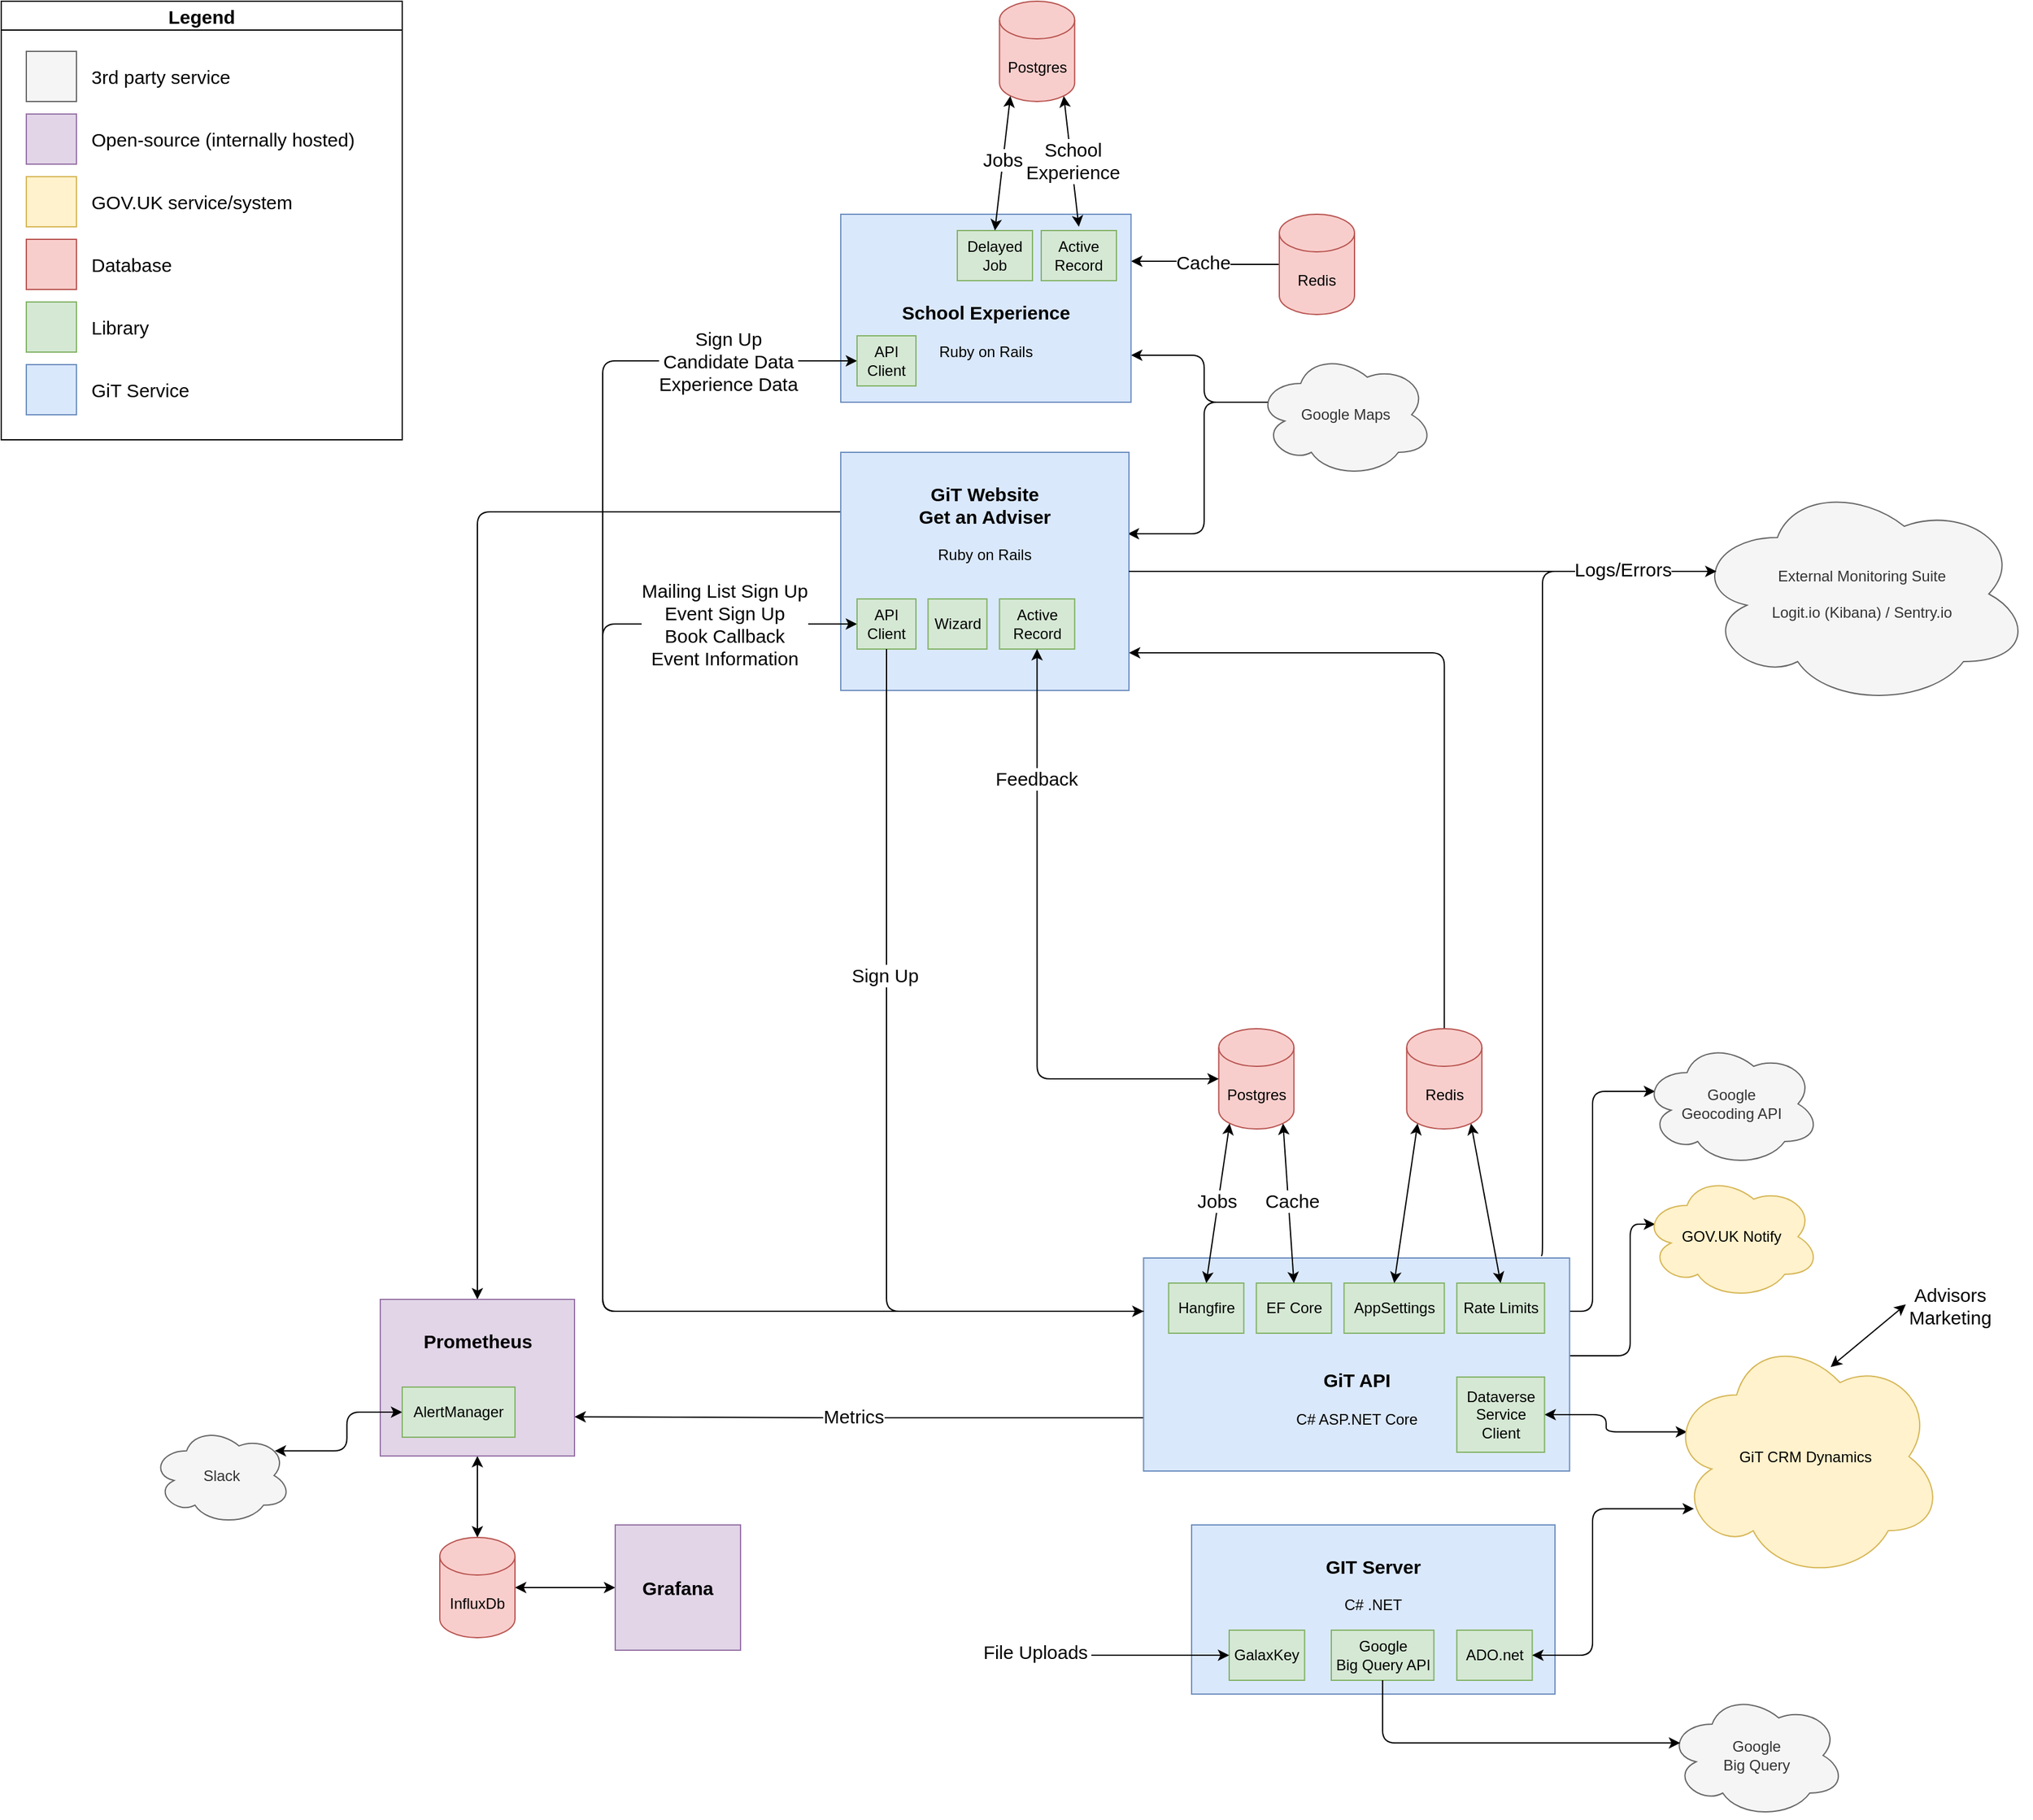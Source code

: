 <mxfile version="23.0.2" type="device">
  <diagram id="Vphf9H5Bd-LTepOV9KM0" name="Page-1">
    <mxGraphModel dx="2110" dy="1011" grid="1" gridSize="10" guides="1" tooltips="1" connect="1" arrows="1" fold="1" page="1" pageScale="1" pageWidth="3300" pageHeight="4681" math="0" shadow="0">
      <root>
        <mxCell id="0" />
        <mxCell id="1" parent="0" />
        <mxCell id="azlYYLiaOAXbLuff8arX-147" value="Legend" style="swimlane;fontSize=15;fillColor=default;swimlaneFillColor=default;" parent="1" vertex="1">
          <mxGeometry x="290" y="130" width="320" height="350" as="geometry">
            <mxRectangle x="180" y="280" width="90" height="23" as="alternateBounds" />
          </mxGeometry>
        </mxCell>
        <mxCell id="azlYYLiaOAXbLuff8arX-136" value="" style="whiteSpace=wrap;html=1;verticalAlign=top;fillColor=#f5f5f5;strokeColor=#666666;aspect=fixed;fontColor=#333333;" parent="azlYYLiaOAXbLuff8arX-147" vertex="1">
          <mxGeometry x="20" y="40" width="40" height="40" as="geometry" />
        </mxCell>
        <mxCell id="azlYYLiaOAXbLuff8arX-137" value="3rd party service" style="text;html=1;align=left;verticalAlign=middle;resizable=0;points=[];autosize=1;strokeColor=none;fillColor=none;fontSize=15;" parent="azlYYLiaOAXbLuff8arX-147" vertex="1">
          <mxGeometry x="70" y="50" width="130" height="20" as="geometry" />
        </mxCell>
        <mxCell id="azlYYLiaOAXbLuff8arX-135" value="Open-source (internally hosted)" style="text;html=1;align=left;verticalAlign=middle;resizable=0;points=[];autosize=1;strokeColor=none;fillColor=none;fontSize=15;" parent="azlYYLiaOAXbLuff8arX-147" vertex="1">
          <mxGeometry x="70.0" y="100" width="230" height="20" as="geometry" />
        </mxCell>
        <mxCell id="azlYYLiaOAXbLuff8arX-134" value="" style="whiteSpace=wrap;html=1;verticalAlign=top;fillColor=#e1d5e7;strokeColor=#9673a6;aspect=fixed;" parent="azlYYLiaOAXbLuff8arX-147" vertex="1">
          <mxGeometry x="20" y="90" width="40" height="40" as="geometry" />
        </mxCell>
        <mxCell id="azlYYLiaOAXbLuff8arX-138" value="" style="whiteSpace=wrap;html=1;verticalAlign=top;fillColor=#fff2cc;strokeColor=#d6b656;aspect=fixed;" parent="azlYYLiaOAXbLuff8arX-147" vertex="1">
          <mxGeometry x="20" y="140" width="40" height="40" as="geometry" />
        </mxCell>
        <mxCell id="azlYYLiaOAXbLuff8arX-139" value="GOV.UK service/system" style="text;html=1;align=left;verticalAlign=middle;resizable=0;points=[];autosize=1;strokeColor=none;fillColor=none;fontSize=15;" parent="azlYYLiaOAXbLuff8arX-147" vertex="1">
          <mxGeometry x="70" y="150" width="180" height="20" as="geometry" />
        </mxCell>
        <mxCell id="azlYYLiaOAXbLuff8arX-141" value="Database" style="text;html=1;align=left;verticalAlign=middle;resizable=0;points=[];autosize=1;strokeColor=none;fillColor=none;fontSize=15;" parent="azlYYLiaOAXbLuff8arX-147" vertex="1">
          <mxGeometry x="70" y="200" width="80" height="20" as="geometry" />
        </mxCell>
        <mxCell id="azlYYLiaOAXbLuff8arX-140" value="" style="whiteSpace=wrap;html=1;verticalAlign=top;fillColor=#f8cecc;strokeColor=#b85450;aspect=fixed;" parent="azlYYLiaOAXbLuff8arX-147" vertex="1">
          <mxGeometry x="20" y="190" width="40" height="40" as="geometry" />
        </mxCell>
        <mxCell id="azlYYLiaOAXbLuff8arX-142" value="" style="whiteSpace=wrap;html=1;verticalAlign=top;fillColor=#d5e8d4;strokeColor=#82b366;aspect=fixed;" parent="azlYYLiaOAXbLuff8arX-147" vertex="1">
          <mxGeometry x="20" y="240" width="40" height="40" as="geometry" />
        </mxCell>
        <mxCell id="azlYYLiaOAXbLuff8arX-143" value="Library" style="text;html=1;align=left;verticalAlign=middle;resizable=0;points=[];autosize=1;strokeColor=none;fillColor=none;fontSize=15;" parent="azlYYLiaOAXbLuff8arX-147" vertex="1">
          <mxGeometry x="70" y="250" width="60" height="20" as="geometry" />
        </mxCell>
        <mxCell id="azlYYLiaOAXbLuff8arX-145" value="GiT Service" style="text;html=1;align=left;verticalAlign=middle;resizable=0;points=[];autosize=1;strokeColor=none;fillColor=none;fontSize=15;" parent="azlYYLiaOAXbLuff8arX-147" vertex="1">
          <mxGeometry x="70" y="300" width="90" height="20" as="geometry" />
        </mxCell>
        <mxCell id="azlYYLiaOAXbLuff8arX-144" value="" style="whiteSpace=wrap;html=1;verticalAlign=top;fillColor=#dae8fc;strokeColor=#6c8ebf;aspect=fixed;" parent="azlYYLiaOAXbLuff8arX-147" vertex="1">
          <mxGeometry x="20" y="290" width="40" height="40" as="geometry" />
        </mxCell>
        <mxCell id="azlYYLiaOAXbLuff8arX-65" style="edgeStyle=orthogonalEdgeStyle;orthogonalLoop=1;jettySize=auto;html=1;exitX=1;exitY=0.25;exitDx=0;exitDy=0;entryX=0.07;entryY=0.4;entryDx=0;entryDy=0;entryPerimeter=0;fontSize=15;startArrow=none;startFill=0;endArrow=classic;endFill=1;" parent="1" source="azlYYLiaOAXbLuff8arX-1" target="azlYYLiaOAXbLuff8arX-29" edge="1">
          <mxGeometry relative="1" as="geometry">
            <Array as="points">
              <mxPoint x="1560" y="1176" />
              <mxPoint x="1560" y="1000" />
            </Array>
          </mxGeometry>
        </mxCell>
        <mxCell id="azlYYLiaOAXbLuff8arX-67" style="edgeStyle=orthogonalEdgeStyle;orthogonalLoop=1;jettySize=auto;html=1;entryX=0.07;entryY=0.4;entryDx=0;entryDy=0;entryPerimeter=0;fontSize=15;startArrow=none;startFill=0;endArrow=classic;endFill=1;exitX=0.998;exitY=0.459;exitDx=0;exitDy=0;exitPerimeter=0;" parent="1" source="azlYYLiaOAXbLuff8arX-1" target="azlYYLiaOAXbLuff8arX-5" edge="1">
          <mxGeometry relative="1" as="geometry">
            <Array as="points">
              <mxPoint x="1541" y="1303" />
              <mxPoint x="1270" y="1303" />
              <mxPoint x="1270" y="1211" />
              <mxPoint x="1590" y="1211" />
              <mxPoint x="1590" y="1106" />
            </Array>
          </mxGeometry>
        </mxCell>
        <mxCell id="azlYYLiaOAXbLuff8arX-119" style="edgeStyle=orthogonalEdgeStyle;orthogonalLoop=1;jettySize=auto;html=1;exitX=0;exitY=0.75;exitDx=0;exitDy=0;entryX=1;entryY=0.75;entryDx=0;entryDy=0;fontSize=15;startArrow=none;startFill=0;endArrow=classic;endFill=1;" parent="1" source="azlYYLiaOAXbLuff8arX-1" target="azlYYLiaOAXbLuff8arX-17" edge="1">
          <mxGeometry relative="1" as="geometry" />
        </mxCell>
        <mxCell id="azlYYLiaOAXbLuff8arX-120" value="Metrics" style="edgeLabel;html=1;align=center;verticalAlign=middle;resizable=0;points=[];fontSize=15;" parent="azlYYLiaOAXbLuff8arX-119" vertex="1" connectable="0">
          <mxGeometry x="0.022" y="-2" relative="1" as="geometry">
            <mxPoint y="1" as="offset" />
          </mxGeometry>
        </mxCell>
        <mxCell id="azlYYLiaOAXbLuff8arX-154" style="edgeStyle=orthogonalEdgeStyle;rounded=1;orthogonalLoop=1;jettySize=auto;html=1;exitX=0.933;exitY=-0.012;exitDx=0;exitDy=0;entryX=0.07;entryY=0.4;entryDx=0;entryDy=0;entryPerimeter=0;fontSize=15;startArrow=none;startFill=0;endArrow=none;endFill=0;exitPerimeter=0;" parent="1" source="azlYYLiaOAXbLuff8arX-1" target="azlYYLiaOAXbLuff8arX-128" edge="1">
          <mxGeometry relative="1" as="geometry">
            <Array as="points">
              <mxPoint x="1520" y="1131" />
              <mxPoint x="1520" y="585" />
            </Array>
          </mxGeometry>
        </mxCell>
        <mxCell id="azlYYLiaOAXbLuff8arX-1" value="&lt;b style=&quot;font-size: 15px&quot;&gt;&lt;br&gt;&lt;br&gt;&lt;br&gt;GiT API&lt;br&gt;&lt;/b&gt;&lt;br&gt;C# ASP.NET Core" style="whiteSpace=wrap;html=1;align=center;fillColor=#dae8fc;strokeColor=#6c8ebf;" parent="1" vertex="1">
          <mxGeometry x="1201.67" y="1133" width="340" height="170" as="geometry" />
        </mxCell>
        <mxCell id="azlYYLiaOAXbLuff8arX-78" style="edgeStyle=orthogonalEdgeStyle;orthogonalLoop=1;jettySize=auto;html=1;fontSize=15;startArrow=classic;startFill=1;endArrow=none;endFill=0;entryX=0.5;entryY=0;entryDx=0;entryDy=0;entryPerimeter=0;exitX=1;exitY=0.842;exitDx=0;exitDy=0;exitPerimeter=0;" parent="1" source="azlYYLiaOAXbLuff8arX-3" target="azlYYLiaOAXbLuff8arX-10" edge="1">
          <mxGeometry relative="1" as="geometry">
            <mxPoint x="1442" y="800" as="targetPoint" />
            <Array as="points">
              <mxPoint x="1190" y="650" />
              <mxPoint x="1442" y="650" />
            </Array>
            <mxPoint x="1210" y="650" as="sourcePoint" />
          </mxGeometry>
        </mxCell>
        <mxCell id="azlYYLiaOAXbLuff8arX-118" style="edgeStyle=orthogonalEdgeStyle;orthogonalLoop=1;jettySize=auto;html=1;exitX=0;exitY=0.25;exitDx=0;exitDy=0;entryX=0.5;entryY=0;entryDx=0;entryDy=0;fontSize=15;startArrow=none;startFill=0;endArrow=classic;endFill=1;" parent="1" source="azlYYLiaOAXbLuff8arX-3" target="azlYYLiaOAXbLuff8arX-17" edge="1">
          <mxGeometry relative="1" as="geometry" />
        </mxCell>
        <mxCell id="azlYYLiaOAXbLuff8arX-149" style="edgeStyle=orthogonalEdgeStyle;rounded=1;orthogonalLoop=1;jettySize=auto;html=1;exitX=0.996;exitY=0.342;exitDx=0;exitDy=0;entryX=0.07;entryY=0.4;entryDx=0;entryDy=0;entryPerimeter=0;fontSize=15;startArrow=classic;startFill=1;endArrow=none;endFill=0;exitPerimeter=0;" parent="1" source="azlYYLiaOAXbLuff8arX-3" target="azlYYLiaOAXbLuff8arX-148" edge="1">
          <mxGeometry relative="1" as="geometry">
            <Array as="points">
              <mxPoint x="1250" y="555" />
              <mxPoint x="1250" y="450" />
            </Array>
          </mxGeometry>
        </mxCell>
        <mxCell id="azlYYLiaOAXbLuff8arX-3" value="&lt;b style=&quot;font-size: 15px&quot;&gt;&lt;br&gt;GiT Website&lt;br&gt;Get an Adviser&lt;br&gt;&lt;/b&gt;&lt;br&gt;Ruby on Rails" style="whiteSpace=wrap;html=1;fillColor=#dae8fc;strokeColor=#6c8ebf;verticalAlign=top;" parent="1" vertex="1">
          <mxGeometry x="960" y="490" width="230" height="190" as="geometry" />
        </mxCell>
        <mxCell id="azlYYLiaOAXbLuff8arX-5" value="GOV.UK Notify" style="ellipse;shape=cloud;whiteSpace=wrap;html=1;fillColor=#fff2cc;strokeColor=#d6b656;" parent="1" vertex="1">
          <mxGeometry x="1600" y="1066" width="141.67" height="100" as="geometry" />
        </mxCell>
        <mxCell id="azlYYLiaOAXbLuff8arX-7" value="Hangfire" style="whiteSpace=wrap;html=1;fillColor=#d5e8d4;strokeColor=#82b366;" parent="1" vertex="1">
          <mxGeometry x="1221.67" y="1153" width="60" height="40" as="geometry" />
        </mxCell>
        <mxCell id="azlYYLiaOAXbLuff8arX-8" value="EF Core" style="whiteSpace=wrap;html=1;fillColor=#d5e8d4;strokeColor=#82b366;" parent="1" vertex="1">
          <mxGeometry x="1291.67" y="1153" width="60" height="40" as="geometry" />
        </mxCell>
        <mxCell id="azlYYLiaOAXbLuff8arX-9" value="Postgres" style="shape=cylinder3;whiteSpace=wrap;html=1;boundedLbl=1;backgroundOutline=1;size=15;fillColor=#f8cecc;strokeColor=#b85450;" parent="1" vertex="1">
          <mxGeometry x="1261.67" y="950" width="60" height="80" as="geometry" />
        </mxCell>
        <mxCell id="azlYYLiaOAXbLuff8arX-10" value="Redis" style="shape=cylinder3;whiteSpace=wrap;html=1;boundedLbl=1;backgroundOutline=1;size=15;fillColor=#f8cecc;strokeColor=#b85450;" parent="1" vertex="1">
          <mxGeometry x="1411.67" y="950" width="60" height="80" as="geometry" />
        </mxCell>
        <mxCell id="azlYYLiaOAXbLuff8arX-11" value="AppSettings" style="whiteSpace=wrap;html=1;fillColor=#d5e8d4;strokeColor=#82b366;" parent="1" vertex="1">
          <mxGeometry x="1361.67" y="1153" width="80" height="40" as="geometry" />
        </mxCell>
        <mxCell id="azlYYLiaOAXbLuff8arX-32" style="edgeStyle=orthogonalEdgeStyle;orthogonalLoop=1;jettySize=auto;html=1;exitX=0.5;exitY=1;exitDx=0;exitDy=0;entryX=0.5;entryY=0;entryDx=0;entryDy=0;entryPerimeter=0;fontSize=15;startArrow=classic;startFill=1;endArrow=classic;endFill=1;" parent="1" source="azlYYLiaOAXbLuff8arX-17" target="azlYYLiaOAXbLuff8arX-31" edge="1">
          <mxGeometry relative="1" as="geometry" />
        </mxCell>
        <mxCell id="azlYYLiaOAXbLuff8arX-17" value="&lt;b&gt;&lt;font style=&quot;font-size: 15px&quot;&gt;&lt;br&gt;Prometheus&lt;/font&gt;&lt;/b&gt;" style="whiteSpace=wrap;html=1;verticalAlign=top;fillColor=#e1d5e7;strokeColor=#9673a6;" parent="1" vertex="1">
          <mxGeometry x="592.5" y="1166" width="155" height="125" as="geometry" />
        </mxCell>
        <mxCell id="azlYYLiaOAXbLuff8arX-18" value="Rate Limits" style="whiteSpace=wrap;html=1;fillColor=#d5e8d4;strokeColor=#82b366;" parent="1" vertex="1">
          <mxGeometry x="1451.67" y="1153" width="70" height="40" as="geometry" />
        </mxCell>
        <mxCell id="azlYYLiaOAXbLuff8arX-25" style="edgeStyle=orthogonalEdgeStyle;orthogonalLoop=1;jettySize=auto;html=1;exitX=1;exitY=0.5;exitDx=0;exitDy=0;entryX=0.07;entryY=0.4;entryDx=0;entryDy=0;entryPerimeter=0;startArrow=classic;startFill=1;endArrow=classic;endFill=1;" parent="1" source="azlYYLiaOAXbLuff8arX-21" target="azlYYLiaOAXbLuff8arX-23" edge="1">
          <mxGeometry relative="1" as="geometry" />
        </mxCell>
        <mxCell id="azlYYLiaOAXbLuff8arX-21" value="Dataverse&lt;br&gt;Service&lt;br&gt;Client" style="whiteSpace=wrap;html=1;fillColor=#d5e8d4;strokeColor=#82b366;" parent="1" vertex="1">
          <mxGeometry x="1451.67" y="1228" width="70" height="60" as="geometry" />
        </mxCell>
        <mxCell id="azlYYLiaOAXbLuff8arX-23" value="GiT CRM Dynamics" style="ellipse;shape=cloud;whiteSpace=wrap;html=1;fillColor=#fff2cc;strokeColor=#d6b656;" parent="1" vertex="1">
          <mxGeometry x="1620" y="1193" width="220" height="197" as="geometry" />
        </mxCell>
        <mxCell id="azlYYLiaOAXbLuff8arX-29" value="Google &lt;br&gt;Geocoding API" style="ellipse;shape=cloud;whiteSpace=wrap;html=1;fillColor=#f5f5f5;fontColor=#333333;strokeColor=#666666;" parent="1" vertex="1">
          <mxGeometry x="1600" y="960" width="141.67" height="100" as="geometry" />
        </mxCell>
        <mxCell id="azlYYLiaOAXbLuff8arX-35" style="edgeStyle=orthogonalEdgeStyle;orthogonalLoop=1;jettySize=auto;html=1;exitX=1;exitY=0.5;exitDx=0;exitDy=0;exitPerimeter=0;entryX=0;entryY=0.5;entryDx=0;entryDy=0;fontSize=15;startArrow=classic;startFill=1;endArrow=classic;endFill=1;" parent="1" source="azlYYLiaOAXbLuff8arX-31" target="azlYYLiaOAXbLuff8arX-34" edge="1">
          <mxGeometry relative="1" as="geometry" />
        </mxCell>
        <mxCell id="azlYYLiaOAXbLuff8arX-31" value="InfluxDb" style="shape=cylinder3;whiteSpace=wrap;html=1;boundedLbl=1;backgroundOutline=1;size=15;fillColor=#f8cecc;strokeColor=#b85450;" parent="1" vertex="1">
          <mxGeometry x="640" y="1356" width="60" height="80" as="geometry" />
        </mxCell>
        <mxCell id="azlYYLiaOAXbLuff8arX-34" value="Grafana" style="whiteSpace=wrap;html=1;aspect=fixed;fontStyle=1;fontSize=15;fillColor=#e1d5e7;strokeColor=#9673a6;" parent="1" vertex="1">
          <mxGeometry x="780" y="1346" width="100" height="100" as="geometry" />
        </mxCell>
        <mxCell id="azlYYLiaOAXbLuff8arX-38" style="edgeStyle=orthogonalEdgeStyle;orthogonalLoop=1;jettySize=auto;html=1;exitX=0;exitY=0.5;exitDx=0;exitDy=0;entryX=0.88;entryY=0.25;entryDx=0;entryDy=0;entryPerimeter=0;fontSize=15;startArrow=classic;startFill=1;endArrow=classic;endFill=1;" parent="1" source="azlYYLiaOAXbLuff8arX-36" target="azlYYLiaOAXbLuff8arX-37" edge="1">
          <mxGeometry relative="1" as="geometry" />
        </mxCell>
        <mxCell id="azlYYLiaOAXbLuff8arX-36" value="AlertManager" style="whiteSpace=wrap;html=1;fillColor=#d5e8d4;strokeColor=#82b366;" parent="1" vertex="1">
          <mxGeometry x="610" y="1236" width="90" height="40" as="geometry" />
        </mxCell>
        <mxCell id="azlYYLiaOAXbLuff8arX-37" value="Slack" style="ellipse;shape=cloud;whiteSpace=wrap;html=1;fillColor=#f5f5f5;fontColor=#333333;strokeColor=#666666;" parent="1" vertex="1">
          <mxGeometry x="410" y="1267.18" width="111.67" height="78.82" as="geometry" />
        </mxCell>
        <mxCell id="azlYYLiaOAXbLuff8arX-90" style="edgeStyle=orthogonalEdgeStyle;orthogonalLoop=1;jettySize=auto;html=1;exitX=1;exitY=0.25;exitDx=0;exitDy=0;entryX=0;entryY=0.5;entryDx=0;entryDy=0;entryPerimeter=0;fontSize=15;startArrow=classic;startFill=1;endArrow=none;endFill=0;" parent="1" source="azlYYLiaOAXbLuff8arX-48" target="azlYYLiaOAXbLuff8arX-89" edge="1">
          <mxGeometry relative="1" as="geometry" />
        </mxCell>
        <mxCell id="azlYYLiaOAXbLuff8arX-91" value="Cache" style="edgeLabel;html=1;align=center;verticalAlign=middle;resizable=0;points=[];fontSize=15;" parent="azlYYLiaOAXbLuff8arX-90" vertex="1" connectable="0">
          <mxGeometry x="0.007" y="-2" relative="1" as="geometry">
            <mxPoint y="-2" as="offset" />
          </mxGeometry>
        </mxCell>
        <mxCell id="azlYYLiaOAXbLuff8arX-152" style="edgeStyle=orthogonalEdgeStyle;rounded=1;orthogonalLoop=1;jettySize=auto;html=1;exitX=1;exitY=0.75;exitDx=0;exitDy=0;entryX=0.07;entryY=0.4;entryDx=0;entryDy=0;entryPerimeter=0;fontSize=15;startArrow=classic;startFill=1;endArrow=none;endFill=0;" parent="1" source="azlYYLiaOAXbLuff8arX-48" target="azlYYLiaOAXbLuff8arX-148" edge="1">
          <mxGeometry relative="1" as="geometry">
            <Array as="points">
              <mxPoint x="1250" y="413" />
              <mxPoint x="1250" y="450" />
            </Array>
          </mxGeometry>
        </mxCell>
        <mxCell id="azlYYLiaOAXbLuff8arX-48" value="&lt;span style=&quot;font-size: 15px&quot;&gt;&lt;b&gt;&lt;br&gt;&lt;br&gt;School Experience&lt;br&gt;&lt;/b&gt;&lt;/span&gt;&lt;br&gt;Ruby on Rails" style="whiteSpace=wrap;html=1;fillColor=#dae8fc;strokeColor=#6c8ebf;" parent="1" vertex="1">
          <mxGeometry x="960" y="300" width="231.67" height="150" as="geometry" />
        </mxCell>
        <mxCell id="azlYYLiaOAXbLuff8arX-61" value="" style="endArrow=classic;startArrow=classic;html=1;fontSize=15;entryX=0.5;entryY=0;entryDx=0;entryDy=0;exitX=0.145;exitY=1;exitDx=0;exitDy=-4.35;exitPerimeter=0;" parent="1" source="azlYYLiaOAXbLuff8arX-9" target="azlYYLiaOAXbLuff8arX-7" edge="1">
          <mxGeometry width="50" height="50" relative="1" as="geometry">
            <mxPoint x="1201.67" y="1040" as="sourcePoint" />
            <mxPoint x="1381.67" y="1250" as="targetPoint" />
          </mxGeometry>
        </mxCell>
        <mxCell id="azlYYLiaOAXbLuff8arX-73" value="Jobs" style="edgeLabel;html=1;align=center;verticalAlign=middle;resizable=0;points=[];fontSize=15;" parent="azlYYLiaOAXbLuff8arX-61" vertex="1" connectable="0">
          <mxGeometry x="-0.032" y="-2" relative="1" as="geometry">
            <mxPoint as="offset" />
          </mxGeometry>
        </mxCell>
        <mxCell id="azlYYLiaOAXbLuff8arX-62" value="" style="endArrow=classic;startArrow=classic;html=1;fontSize=15;entryX=0.5;entryY=0;entryDx=0;entryDy=0;exitX=0.855;exitY=1;exitDx=0;exitDy=-4.35;exitPerimeter=0;" parent="1" source="azlYYLiaOAXbLuff8arX-9" target="azlYYLiaOAXbLuff8arX-8" edge="1">
          <mxGeometry width="50" height="50" relative="1" as="geometry">
            <mxPoint x="1381.67" y="1040" as="sourcePoint" />
            <mxPoint x="1261.67" y="1130" as="targetPoint" />
          </mxGeometry>
        </mxCell>
        <mxCell id="azlYYLiaOAXbLuff8arX-74" value="Cache" style="edgeLabel;html=1;align=center;verticalAlign=middle;resizable=0;points=[];fontSize=15;" parent="azlYYLiaOAXbLuff8arX-62" vertex="1" connectable="0">
          <mxGeometry x="-0.033" y="4" relative="1" as="geometry">
            <mxPoint x="-1" as="offset" />
          </mxGeometry>
        </mxCell>
        <mxCell id="azlYYLiaOAXbLuff8arX-63" value="" style="endArrow=classic;startArrow=classic;html=1;fontSize=15;exitX=0.145;exitY=1;exitDx=0;exitDy=-4.35;exitPerimeter=0;entryX=0.5;entryY=0;entryDx=0;entryDy=0;" parent="1" source="azlYYLiaOAXbLuff8arX-10" target="azlYYLiaOAXbLuff8arX-11" edge="1">
          <mxGeometry width="50" height="50" relative="1" as="geometry">
            <mxPoint x="1381.67" y="1020" as="sourcePoint" />
            <mxPoint x="1401.67" y="1120" as="targetPoint" />
          </mxGeometry>
        </mxCell>
        <mxCell id="azlYYLiaOAXbLuff8arX-64" value="" style="endArrow=classic;startArrow=classic;html=1;fontSize=15;exitX=0.855;exitY=1;exitDx=0;exitDy=-4.35;exitPerimeter=0;entryX=0.5;entryY=0;entryDx=0;entryDy=0;" parent="1" source="azlYYLiaOAXbLuff8arX-10" target="azlYYLiaOAXbLuff8arX-18" edge="1">
          <mxGeometry width="50" height="50" relative="1" as="geometry">
            <mxPoint x="1471.67" y="1050" as="sourcePoint" />
            <mxPoint x="1411.67" y="1130" as="targetPoint" />
          </mxGeometry>
        </mxCell>
        <mxCell id="azlYYLiaOAXbLuff8arX-80" value="Postgres" style="shape=cylinder3;whiteSpace=wrap;html=1;boundedLbl=1;backgroundOutline=1;size=15;fillColor=#f8cecc;strokeColor=#b85450;" parent="1" vertex="1">
          <mxGeometry x="1086.67" y="130" width="60" height="80" as="geometry" />
        </mxCell>
        <mxCell id="azlYYLiaOAXbLuff8arX-83" value="" style="endArrow=classic;startArrow=classic;html=1;fontSize=15;exitX=0.855;exitY=1;exitDx=0;exitDy=-4.35;exitPerimeter=0;" parent="1" source="azlYYLiaOAXbLuff8arX-80" edge="1">
          <mxGeometry width="50" height="50" relative="1" as="geometry">
            <mxPoint x="1191.67" y="150.0" as="sourcePoint" />
            <mxPoint x="1150" y="310" as="targetPoint" />
          </mxGeometry>
        </mxCell>
        <mxCell id="azlYYLiaOAXbLuff8arX-146" value="School&lt;br&gt;Experience" style="edgeLabel;html=1;align=center;verticalAlign=middle;resizable=0;points=[];fontSize=15;" parent="azlYYLiaOAXbLuff8arX-83" vertex="1" connectable="0">
          <mxGeometry x="-0.013" y="1" relative="1" as="geometry">
            <mxPoint as="offset" />
          </mxGeometry>
        </mxCell>
        <mxCell id="azlYYLiaOAXbLuff8arX-84" value="Delayed Job" style="whiteSpace=wrap;html=1;fillColor=#d5e8d4;strokeColor=#82b366;" parent="1" vertex="1">
          <mxGeometry x="1053" y="313" width="60" height="40" as="geometry" />
        </mxCell>
        <mxCell id="azlYYLiaOAXbLuff8arX-86" value="" style="endArrow=classic;startArrow=classic;html=1;fontSize=15;exitX=0.145;exitY=1;exitDx=0;exitDy=-4.35;exitPerimeter=0;entryX=0.5;entryY=0;entryDx=0;entryDy=0;" parent="1" source="azlYYLiaOAXbLuff8arX-80" target="azlYYLiaOAXbLuff8arX-84" edge="1">
          <mxGeometry width="50" height="50" relative="1" as="geometry">
            <mxPoint x="1147.97" y="215.65" as="sourcePoint" />
            <mxPoint x="1164.17" y="310" as="targetPoint" />
          </mxGeometry>
        </mxCell>
        <mxCell id="azlYYLiaOAXbLuff8arX-87" value="Jobs" style="edgeLabel;html=1;align=center;verticalAlign=middle;resizable=0;points=[];fontSize=15;" parent="azlYYLiaOAXbLuff8arX-86" vertex="1" connectable="0">
          <mxGeometry x="-0.062" y="-1" relative="1" as="geometry">
            <mxPoint as="offset" />
          </mxGeometry>
        </mxCell>
        <mxCell id="azlYYLiaOAXbLuff8arX-88" value="Active&lt;br&gt;Record" style="whiteSpace=wrap;html=1;fillColor=#d5e8d4;strokeColor=#82b366;" parent="1" vertex="1">
          <mxGeometry x="1120" y="313" width="60" height="40" as="geometry" />
        </mxCell>
        <mxCell id="azlYYLiaOAXbLuff8arX-89" value="Redis" style="shape=cylinder3;whiteSpace=wrap;html=1;boundedLbl=1;backgroundOutline=1;size=15;fillColor=#f8cecc;strokeColor=#b85450;" parent="1" vertex="1">
          <mxGeometry x="1310" y="300" width="60" height="80" as="geometry" />
        </mxCell>
        <mxCell id="azlYYLiaOAXbLuff8arX-105" value="Active&lt;br&gt;Record" style="whiteSpace=wrap;html=1;fillColor=#d5e8d4;strokeColor=#82b366;" parent="1" vertex="1">
          <mxGeometry x="1086.67" y="607" width="60" height="40" as="geometry" />
        </mxCell>
        <mxCell id="azlYYLiaOAXbLuff8arX-68" style="edgeStyle=orthogonalEdgeStyle;orthogonalLoop=1;jettySize=auto;html=1;exitX=0.5;exitY=1;exitDx=0;exitDy=0;entryX=0;entryY=0.5;entryDx=0;entryDy=0;entryPerimeter=0;fontSize=15;startArrow=classic;startFill=1;endArrow=classic;endFill=1;" parent="1" source="azlYYLiaOAXbLuff8arX-105" target="azlYYLiaOAXbLuff8arX-9" edge="1">
          <mxGeometry relative="1" as="geometry" />
        </mxCell>
        <mxCell id="azlYYLiaOAXbLuff8arX-70" value="Feedback" style="edgeLabel;html=1;align=center;verticalAlign=middle;resizable=0;points=[];fontSize=15;" parent="azlYYLiaOAXbLuff8arX-68" vertex="1" connectable="0">
          <mxGeometry x="-0.577" y="-1" relative="1" as="geometry">
            <mxPoint as="offset" />
          </mxGeometry>
        </mxCell>
        <mxCell id="azlYYLiaOAXbLuff8arX-112" style="edgeStyle=orthogonalEdgeStyle;orthogonalLoop=1;jettySize=auto;html=1;exitX=0;exitY=0.5;exitDx=0;exitDy=0;fontSize=15;startArrow=classic;startFill=1;endArrow=none;endFill=0;entryX=0;entryY=0.25;entryDx=0;entryDy=0;" parent="1" source="azlYYLiaOAXbLuff8arX-106" target="azlYYLiaOAXbLuff8arX-1" edge="1">
          <mxGeometry relative="1" as="geometry">
            <mxPoint x="997" y="1180" as="targetPoint" />
            <Array as="points">
              <mxPoint x="770" y="627" />
              <mxPoint x="770" y="1176" />
            </Array>
          </mxGeometry>
        </mxCell>
        <mxCell id="azlYYLiaOAXbLuff8arX-113" value="Mailing List Sign Up&lt;br&gt;Event Sign Up&lt;br&gt;Book Callback&lt;br&gt;Event Information" style="edgeLabel;html=1;align=center;verticalAlign=middle;resizable=0;points=[];fontSize=15;" parent="azlYYLiaOAXbLuff8arX-112" vertex="1" connectable="0">
          <mxGeometry x="-0.244" y="-1" relative="1" as="geometry">
            <mxPoint x="98" y="-244" as="offset" />
          </mxGeometry>
        </mxCell>
        <mxCell id="azlYYLiaOAXbLuff8arX-106" value="API&lt;br&gt;Client" style="whiteSpace=wrap;html=1;fillColor=#d5e8d4;strokeColor=#82b366;" parent="1" vertex="1">
          <mxGeometry x="973" y="607" width="47" height="40" as="geometry" />
        </mxCell>
        <mxCell id="azlYYLiaOAXbLuff8arX-114" style="edgeStyle=orthogonalEdgeStyle;orthogonalLoop=1;jettySize=auto;html=1;exitX=0;exitY=0.5;exitDx=0;exitDy=0;fontSize=15;startArrow=classic;startFill=1;endArrow=none;endFill=0;entryX=0;entryY=0.25;entryDx=0;entryDy=0;" parent="1" source="azlYYLiaOAXbLuff8arX-108" target="azlYYLiaOAXbLuff8arX-1" edge="1">
          <mxGeometry relative="1" as="geometry">
            <mxPoint x="860" y="670" as="targetPoint" />
            <Array as="points">
              <mxPoint x="770" y="417" />
              <mxPoint x="770" y="1176" />
            </Array>
          </mxGeometry>
        </mxCell>
        <mxCell id="azlYYLiaOAXbLuff8arX-115" value="Sign Up&lt;br&gt;Candidate Data&lt;br&gt;Experience Data" style="edgeLabel;html=1;align=center;verticalAlign=middle;resizable=0;points=[];fontSize=15;" parent="azlYYLiaOAXbLuff8arX-114" vertex="1" connectable="0">
          <mxGeometry x="0.027" y="1" relative="1" as="geometry">
            <mxPoint x="99" y="-513" as="offset" />
          </mxGeometry>
        </mxCell>
        <mxCell id="azlYYLiaOAXbLuff8arX-108" value="API&lt;br&gt;Client" style="whiteSpace=wrap;html=1;fillColor=#d5e8d4;strokeColor=#82b366;" parent="1" vertex="1">
          <mxGeometry x="973" y="397" width="47" height="40" as="geometry" />
        </mxCell>
        <mxCell id="azlYYLiaOAXbLuff8arX-110" style="edgeStyle=orthogonalEdgeStyle;orthogonalLoop=1;jettySize=auto;html=1;exitX=0.5;exitY=1;exitDx=0;exitDy=0;entryX=0;entryY=0.25;entryDx=0;entryDy=0;fontSize=15;startArrow=none;startFill=0;endArrow=classic;endFill=1;" parent="1" source="azlYYLiaOAXbLuff8arX-106" target="azlYYLiaOAXbLuff8arX-1" edge="1">
          <mxGeometry relative="1" as="geometry" />
        </mxCell>
        <mxCell id="azlYYLiaOAXbLuff8arX-111" value="Sign Up" style="edgeLabel;html=1;align=center;verticalAlign=middle;resizable=0;points=[];fontSize=15;" parent="azlYYLiaOAXbLuff8arX-110" vertex="1" connectable="0">
          <mxGeometry x="-0.293" y="-2" relative="1" as="geometry">
            <mxPoint as="offset" />
          </mxGeometry>
        </mxCell>
        <mxCell id="azlYYLiaOAXbLuff8arX-128" value="External Monitoring Suite&lt;br&gt;&lt;br&gt;Logit.io (Kibana) / Sentry.io" style="ellipse;shape=cloud;whiteSpace=wrap;html=1;fillColor=#f5f5f5;fontColor=#333333;strokeColor=#666666;" parent="1" vertex="1">
          <mxGeometry x="1640" y="513" width="270" height="180" as="geometry" />
        </mxCell>
        <mxCell id="azlYYLiaOAXbLuff8arX-148" value="Google Maps" style="ellipse;shape=cloud;whiteSpace=wrap;html=1;fillColor=#f5f5f5;fontColor=#333333;strokeColor=#666666;" parent="1" vertex="1">
          <mxGeometry x="1291.67" y="410" width="141.67" height="100" as="geometry" />
        </mxCell>
        <mxCell id="azlYYLiaOAXbLuff8arX-151" value="Wizard" style="whiteSpace=wrap;html=1;fillColor=#d5e8d4;strokeColor=#82b366;" parent="1" vertex="1">
          <mxGeometry x="1029.67" y="607" width="47" height="40" as="geometry" />
        </mxCell>
        <mxCell id="azlYYLiaOAXbLuff8arX-124" style="edgeStyle=orthogonalEdgeStyle;orthogonalLoop=1;jettySize=auto;html=1;exitX=1;exitY=0.5;exitDx=0;exitDy=0;fontSize=15;startArrow=none;startFill=0;endArrow=classic;endFill=1;entryX=0.07;entryY=0.4;entryDx=0;entryDy=0;entryPerimeter=0;" parent="1" source="azlYYLiaOAXbLuff8arX-3" target="azlYYLiaOAXbLuff8arX-128" edge="1">
          <mxGeometry relative="1" as="geometry">
            <mxPoint x="1460" y="585" as="targetPoint" />
          </mxGeometry>
        </mxCell>
        <mxCell id="azlYYLiaOAXbLuff8arX-133" value="Logs/Errors" style="edgeLabel;html=1;align=center;verticalAlign=middle;resizable=0;points=[];fontSize=15;" parent="azlYYLiaOAXbLuff8arX-124" vertex="1" connectable="0">
          <mxGeometry x="0.648" y="2" relative="1" as="geometry">
            <mxPoint x="7" as="offset" />
          </mxGeometry>
        </mxCell>
        <mxCell id="F0voYqfVPytVJyNhw2S8-1" value="Google&lt;br&gt;Big Query" style="ellipse;shape=cloud;whiteSpace=wrap;html=1;fillColor=#f5f5f5;fontColor=#333333;strokeColor=#666666;" parent="1" vertex="1">
          <mxGeometry x="1620.0" y="1480" width="141.67" height="100" as="geometry" />
        </mxCell>
        <mxCell id="JabGMXBnKtXuS10o21C--1" value="&lt;span style=&quot;font-size: 15px&quot;&gt;&lt;b&gt;&lt;br&gt;GIT Server&lt;br&gt;&lt;/b&gt;&lt;/span&gt;&lt;br&gt;C# .NET" style="whiteSpace=wrap;html=1;verticalAlign=top;fillColor=#dae8fc;strokeColor=#6c8ebf;" parent="1" vertex="1">
          <mxGeometry x="1240" y="1346" width="290" height="135" as="geometry" />
        </mxCell>
        <mxCell id="JabGMXBnKtXuS10o21C--2" value="GalaxKey" style="whiteSpace=wrap;html=1;fillColor=#d5e8d4;strokeColor=#82b366;" parent="1" vertex="1">
          <mxGeometry x="1270" y="1430" width="60.17" height="40" as="geometry" />
        </mxCell>
        <mxCell id="JabGMXBnKtXuS10o21C--4" value="ADO.net" style="whiteSpace=wrap;html=1;fillColor=#d5e8d4;strokeColor=#82b366;" parent="1" vertex="1">
          <mxGeometry x="1451.67" y="1430" width="60.17" height="40" as="geometry" />
        </mxCell>
        <mxCell id="JabGMXBnKtXuS10o21C--5" style="edgeStyle=orthogonalEdgeStyle;orthogonalLoop=1;jettySize=auto;html=1;startArrow=classic;startFill=1;endArrow=classic;endFill=1;entryX=0.095;entryY=0.711;entryDx=0;entryDy=0;entryPerimeter=0;exitX=1;exitY=0.5;exitDx=0;exitDy=0;" parent="1" source="JabGMXBnKtXuS10o21C--4" target="azlYYLiaOAXbLuff8arX-23" edge="1">
          <mxGeometry relative="1" as="geometry">
            <mxPoint x="1560" y="1430" as="sourcePoint" />
            <mxPoint x="1640" y="1430.0" as="targetPoint" />
            <Array as="points">
              <mxPoint x="1560" y="1450" />
              <mxPoint x="1560" y="1333" />
            </Array>
          </mxGeometry>
        </mxCell>
        <mxCell id="JabGMXBnKtXuS10o21C--10" value="Advisors&lt;br&gt;Marketing" style="edgeLabel;html=1;align=center;verticalAlign=middle;resizable=0;points=[];fontSize=15;" parent="1" vertex="1" connectable="0">
          <mxGeometry x="1900" y="1160" as="geometry">
            <mxPoint x="-55" y="11" as="offset" />
          </mxGeometry>
        </mxCell>
        <mxCell id="JabGMXBnKtXuS10o21C--12" value="" style="endArrow=classic;startArrow=classic;html=1;rounded=0;" parent="1" edge="1">
          <mxGeometry width="50" height="50" relative="1" as="geometry">
            <mxPoint x="1750" y="1220" as="sourcePoint" />
            <mxPoint x="1810" y="1170" as="targetPoint" />
          </mxGeometry>
        </mxCell>
        <mxCell id="JabGMXBnKtXuS10o21C--13" value="Google&lt;br&gt;Big Query API" style="whiteSpace=wrap;html=1;fillColor=#d5e8d4;strokeColor=#82b366;" parent="1" vertex="1">
          <mxGeometry x="1351.5" y="1430" width="81.84" height="40" as="geometry" />
        </mxCell>
        <mxCell id="JabGMXBnKtXuS10o21C--14" style="edgeStyle=orthogonalEdgeStyle;orthogonalLoop=1;jettySize=auto;html=1;entryX=0.07;entryY=0.4;entryDx=0;entryDy=0;entryPerimeter=0;startArrow=none;startFill=0;endArrow=classic;endFill=1;exitX=0.5;exitY=1;exitDx=0;exitDy=0;" parent="1" source="JabGMXBnKtXuS10o21C--13" target="F0voYqfVPytVJyNhw2S8-1" edge="1">
          <mxGeometry relative="1" as="geometry">
            <mxPoint x="1390" y="1490" as="sourcePoint" />
            <mxPoint x="1538.62" y="1530.0" as="targetPoint" />
            <Array as="points">
              <mxPoint x="1392" y="1520" />
            </Array>
          </mxGeometry>
        </mxCell>
        <mxCell id="JabGMXBnKtXuS10o21C--15" value="File Uploads" style="edgeLabel;html=1;align=center;verticalAlign=middle;resizable=0;points=[];fontSize=15;" parent="1" vertex="1" connectable="0">
          <mxGeometry x="1170" y="1436" as="geometry">
            <mxPoint x="-55" y="11" as="offset" />
          </mxGeometry>
        </mxCell>
        <mxCell id="JabGMXBnKtXuS10o21C--16" value="" style="endArrow=classic;html=1;rounded=0;" parent="1" target="JabGMXBnKtXuS10o21C--2" edge="1">
          <mxGeometry width="50" height="50" relative="1" as="geometry">
            <mxPoint x="1160" y="1450" as="sourcePoint" />
            <mxPoint x="1210" y="1396" as="targetPoint" />
          </mxGeometry>
        </mxCell>
      </root>
    </mxGraphModel>
  </diagram>
</mxfile>
